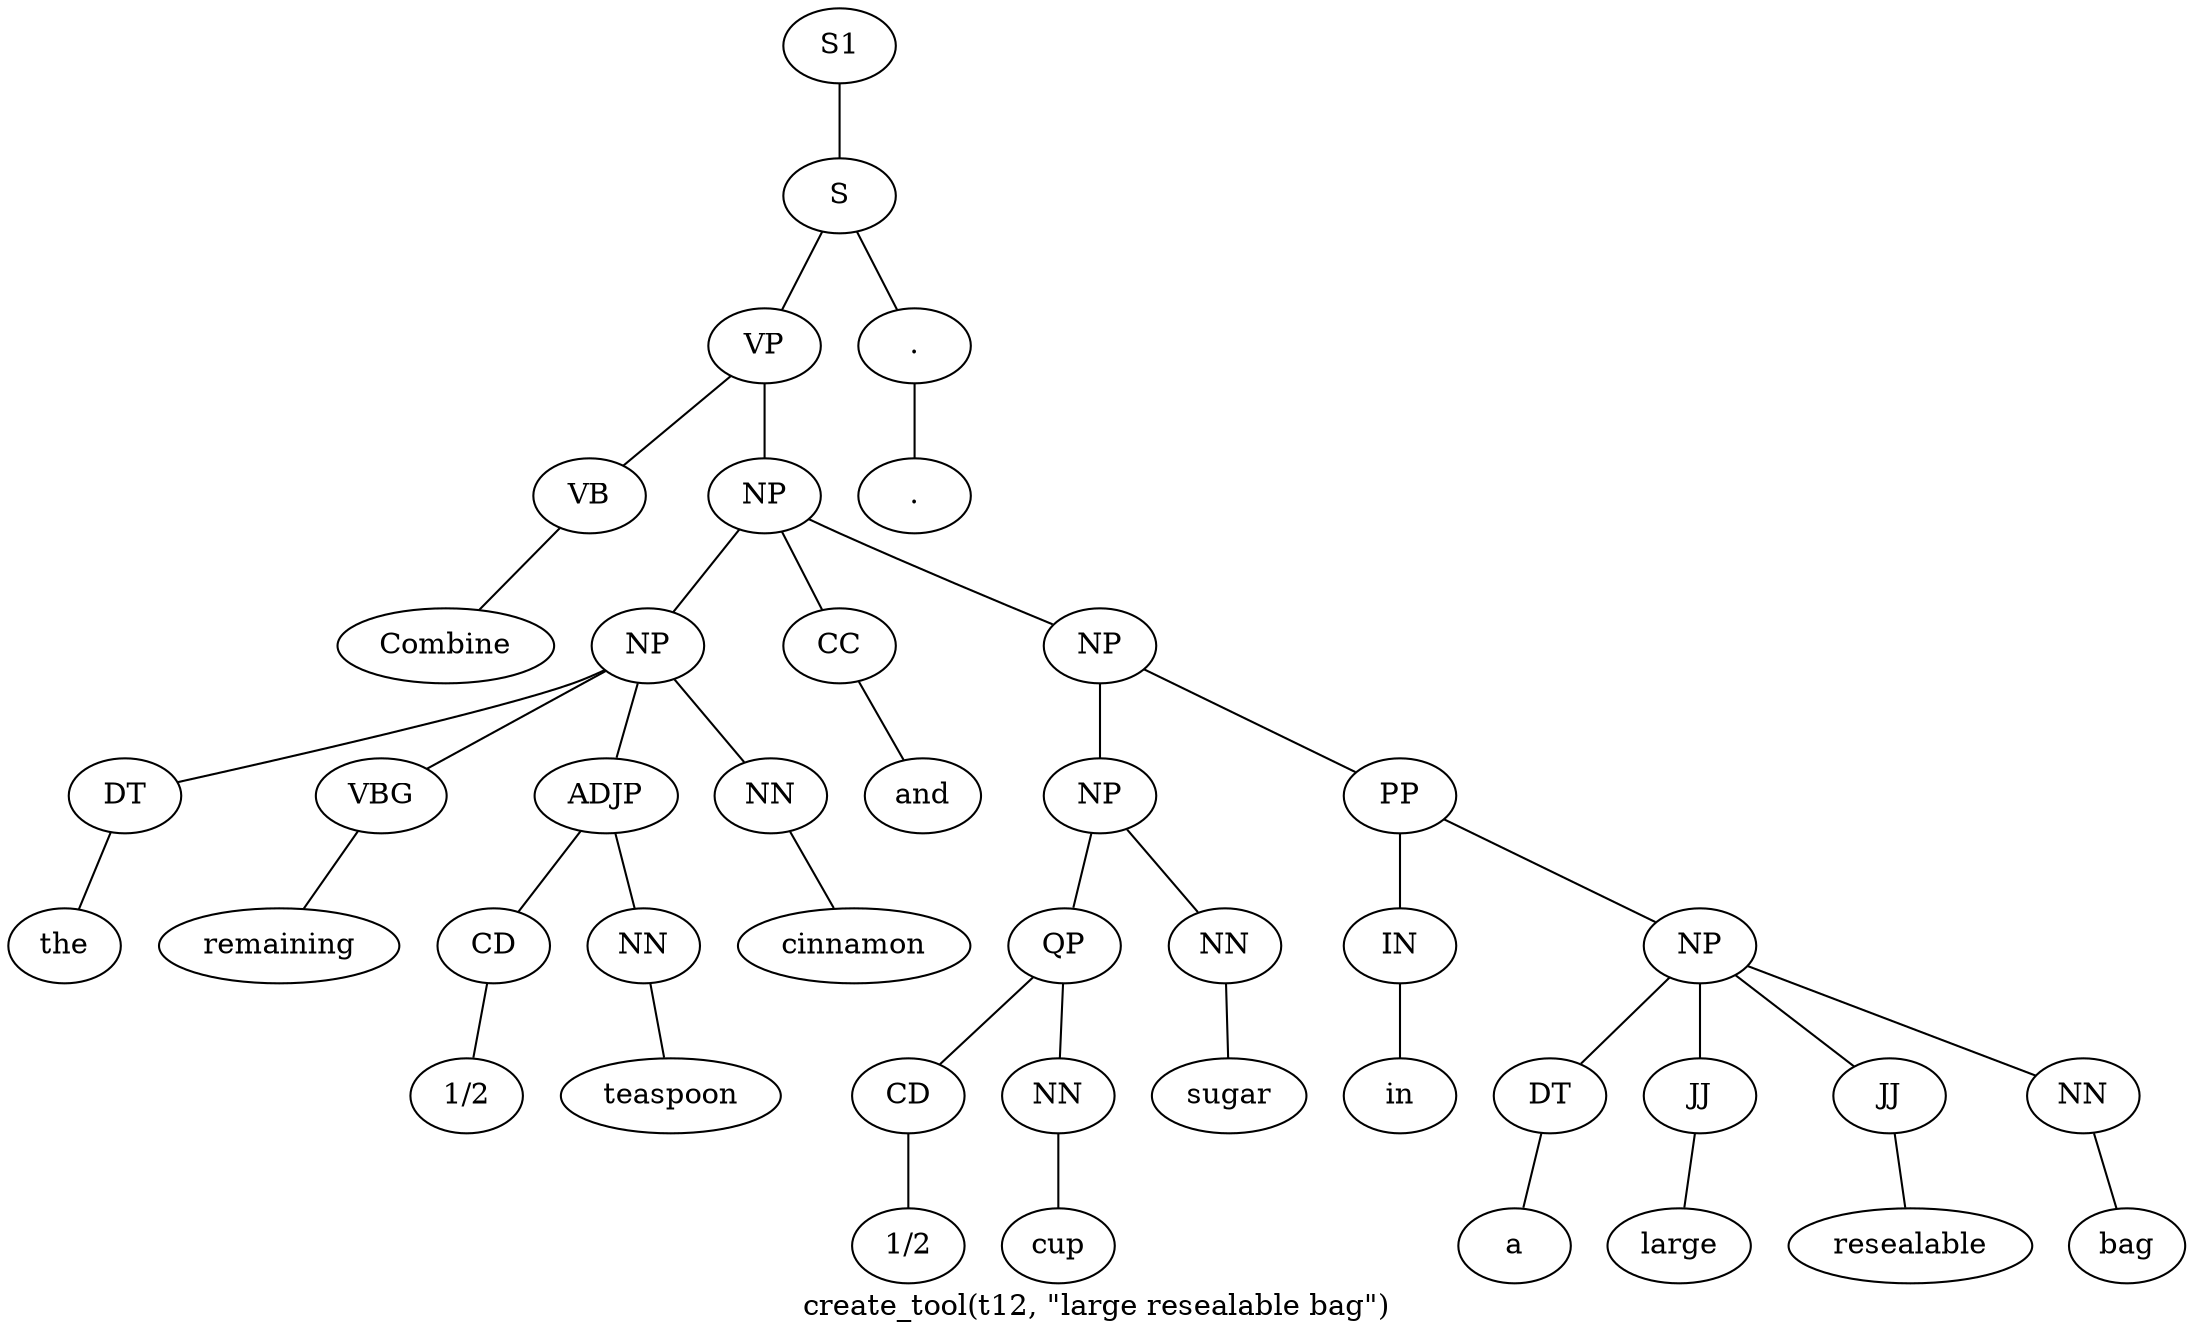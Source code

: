 graph SyntaxGraph {
	label = "create_tool(t12, \"large resealable bag\")";
	Node0 [label="S1"];
	Node1 [label="S"];
	Node2 [label="VP"];
	Node3 [label="VB"];
	Node4 [label="Combine"];
	Node5 [label="NP"];
	Node6 [label="NP"];
	Node7 [label="DT"];
	Node8 [label="the"];
	Node9 [label="VBG"];
	Node10 [label="remaining"];
	Node11 [label="ADJP"];
	Node12 [label="CD"];
	Node13 [label="1/2"];
	Node14 [label="NN"];
	Node15 [label="teaspoon"];
	Node16 [label="NN"];
	Node17 [label="cinnamon"];
	Node18 [label="CC"];
	Node19 [label="and"];
	Node20 [label="NP"];
	Node21 [label="NP"];
	Node22 [label="QP"];
	Node23 [label="CD"];
	Node24 [label="1/2"];
	Node25 [label="NN"];
	Node26 [label="cup"];
	Node27 [label="NN"];
	Node28 [label="sugar"];
	Node29 [label="PP"];
	Node30 [label="IN"];
	Node31 [label="in"];
	Node32 [label="NP"];
	Node33 [label="DT"];
	Node34 [label="a"];
	Node35 [label="JJ"];
	Node36 [label="large"];
	Node37 [label="JJ"];
	Node38 [label="resealable"];
	Node39 [label="NN"];
	Node40 [label="bag"];
	Node41 [label="."];
	Node42 [label="."];

	Node0 -- Node1;
	Node1 -- Node2;
	Node1 -- Node41;
	Node2 -- Node3;
	Node2 -- Node5;
	Node3 -- Node4;
	Node5 -- Node6;
	Node5 -- Node18;
	Node5 -- Node20;
	Node6 -- Node7;
	Node6 -- Node9;
	Node6 -- Node11;
	Node6 -- Node16;
	Node7 -- Node8;
	Node9 -- Node10;
	Node11 -- Node12;
	Node11 -- Node14;
	Node12 -- Node13;
	Node14 -- Node15;
	Node16 -- Node17;
	Node18 -- Node19;
	Node20 -- Node21;
	Node20 -- Node29;
	Node21 -- Node22;
	Node21 -- Node27;
	Node22 -- Node23;
	Node22 -- Node25;
	Node23 -- Node24;
	Node25 -- Node26;
	Node27 -- Node28;
	Node29 -- Node30;
	Node29 -- Node32;
	Node30 -- Node31;
	Node32 -- Node33;
	Node32 -- Node35;
	Node32 -- Node37;
	Node32 -- Node39;
	Node33 -- Node34;
	Node35 -- Node36;
	Node37 -- Node38;
	Node39 -- Node40;
	Node41 -- Node42;
}